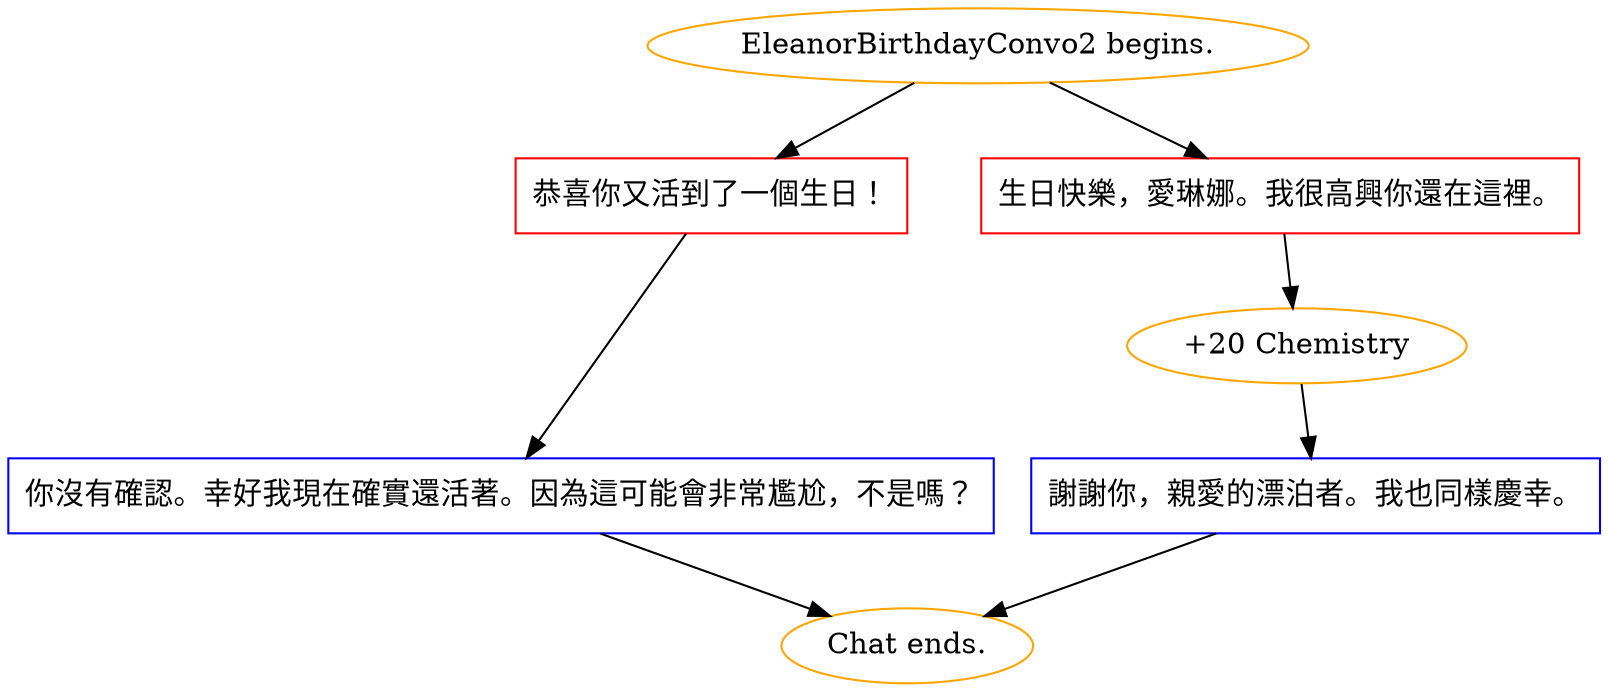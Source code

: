 digraph {
	"EleanorBirthdayConvo2 begins." [color=orange];
		"EleanorBirthdayConvo2 begins." -> j1033258440;
		"EleanorBirthdayConvo2 begins." -> j763830398;
	j1033258440 [label="恭喜你又活到了一個生日！",shape=box,color=red];
		j1033258440 -> j572162467;
	j763830398 [label="生日快樂，愛琳娜。我很高興你還在這裡。",shape=box,color=red];
		j763830398 -> j2684849186;
	j572162467 [label="你沒有確認。幸好我現在確實還活著。因為這可能會非常尷尬，不是嗎？",shape=box,color=blue];
		j572162467 -> "Chat ends.";
	j2684849186 [label="+20 Chemistry",color=orange];
		j2684849186 -> j3348973582;
	"Chat ends." [color=orange];
	j3348973582 [label="謝謝你，親愛的漂泊者。我也同樣慶幸。",shape=box,color=blue];
		j3348973582 -> "Chat ends.";
}